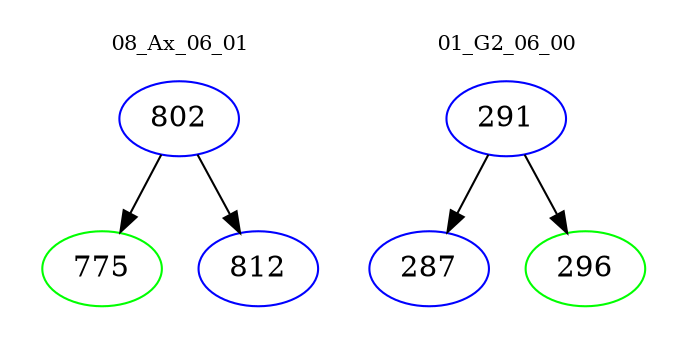 digraph{
subgraph cluster_0 {
color = white
label = "08_Ax_06_01";
fontsize=10;
T0_802 [label="802", color="blue"]
T0_802 -> T0_775 [color="black"]
T0_775 [label="775", color="green"]
T0_802 -> T0_812 [color="black"]
T0_812 [label="812", color="blue"]
}
subgraph cluster_1 {
color = white
label = "01_G2_06_00";
fontsize=10;
T1_291 [label="291", color="blue"]
T1_291 -> T1_287 [color="black"]
T1_287 [label="287", color="blue"]
T1_291 -> T1_296 [color="black"]
T1_296 [label="296", color="green"]
}
}
